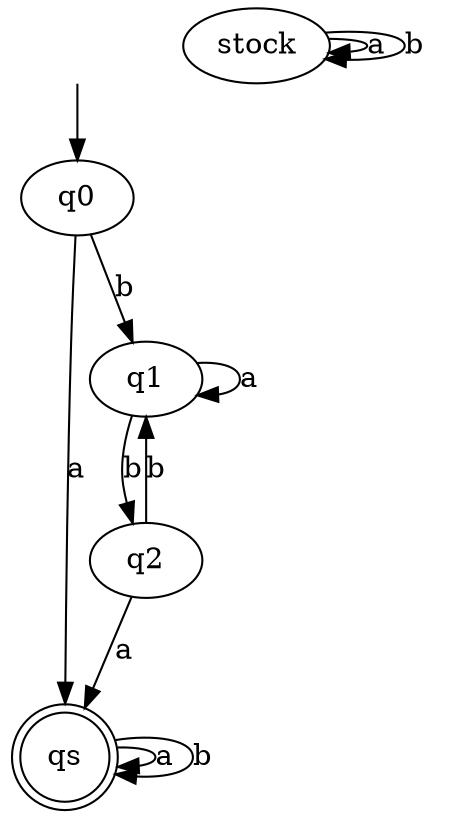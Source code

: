 digraph {
	start [style = "invis"]
	start -> "q0"
	"q0"
	"qs" [shape=doublecircle]
	"q0" -> "qs"
[label = "a"]	"q1"
	"q0" -> "q1"
[label = "b"]	"qs" -> "qs"
[label = "a"]	"qs" -> "qs"
[label = "b"]	"q1" -> "q1"
[label = "a"]	"q2"
	"q1" -> "q2"
[label = "b"]	"q2" -> "qs"
[label = "a"]	"q2" -> "q1"
[label = "b"]	"stock"
	"stock" -> "stock"
[label = "a"]	"stock" -> "stock"
[label = "b"]}